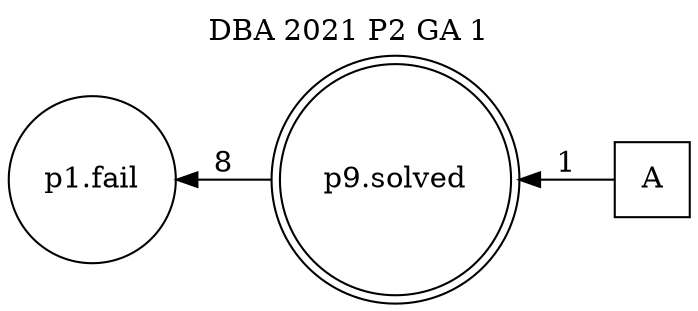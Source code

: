 digraph DBA_2021_P2_GA_1 {
labelloc="tl"
label= " DBA 2021 P2 GA 1 "
rankdir="RL";
graph [ size=" 10 , 10 !"]

"A" [shape="square" label="A"]
"p9.solved" [shape="doublecircle" label="p9.solved"]
"p1.fail" [shape="circle" label="p1.fail"]
"A" -> "p9.solved" [ label=1]
"p9.solved" -> "p1.fail" [ label=8]
}
